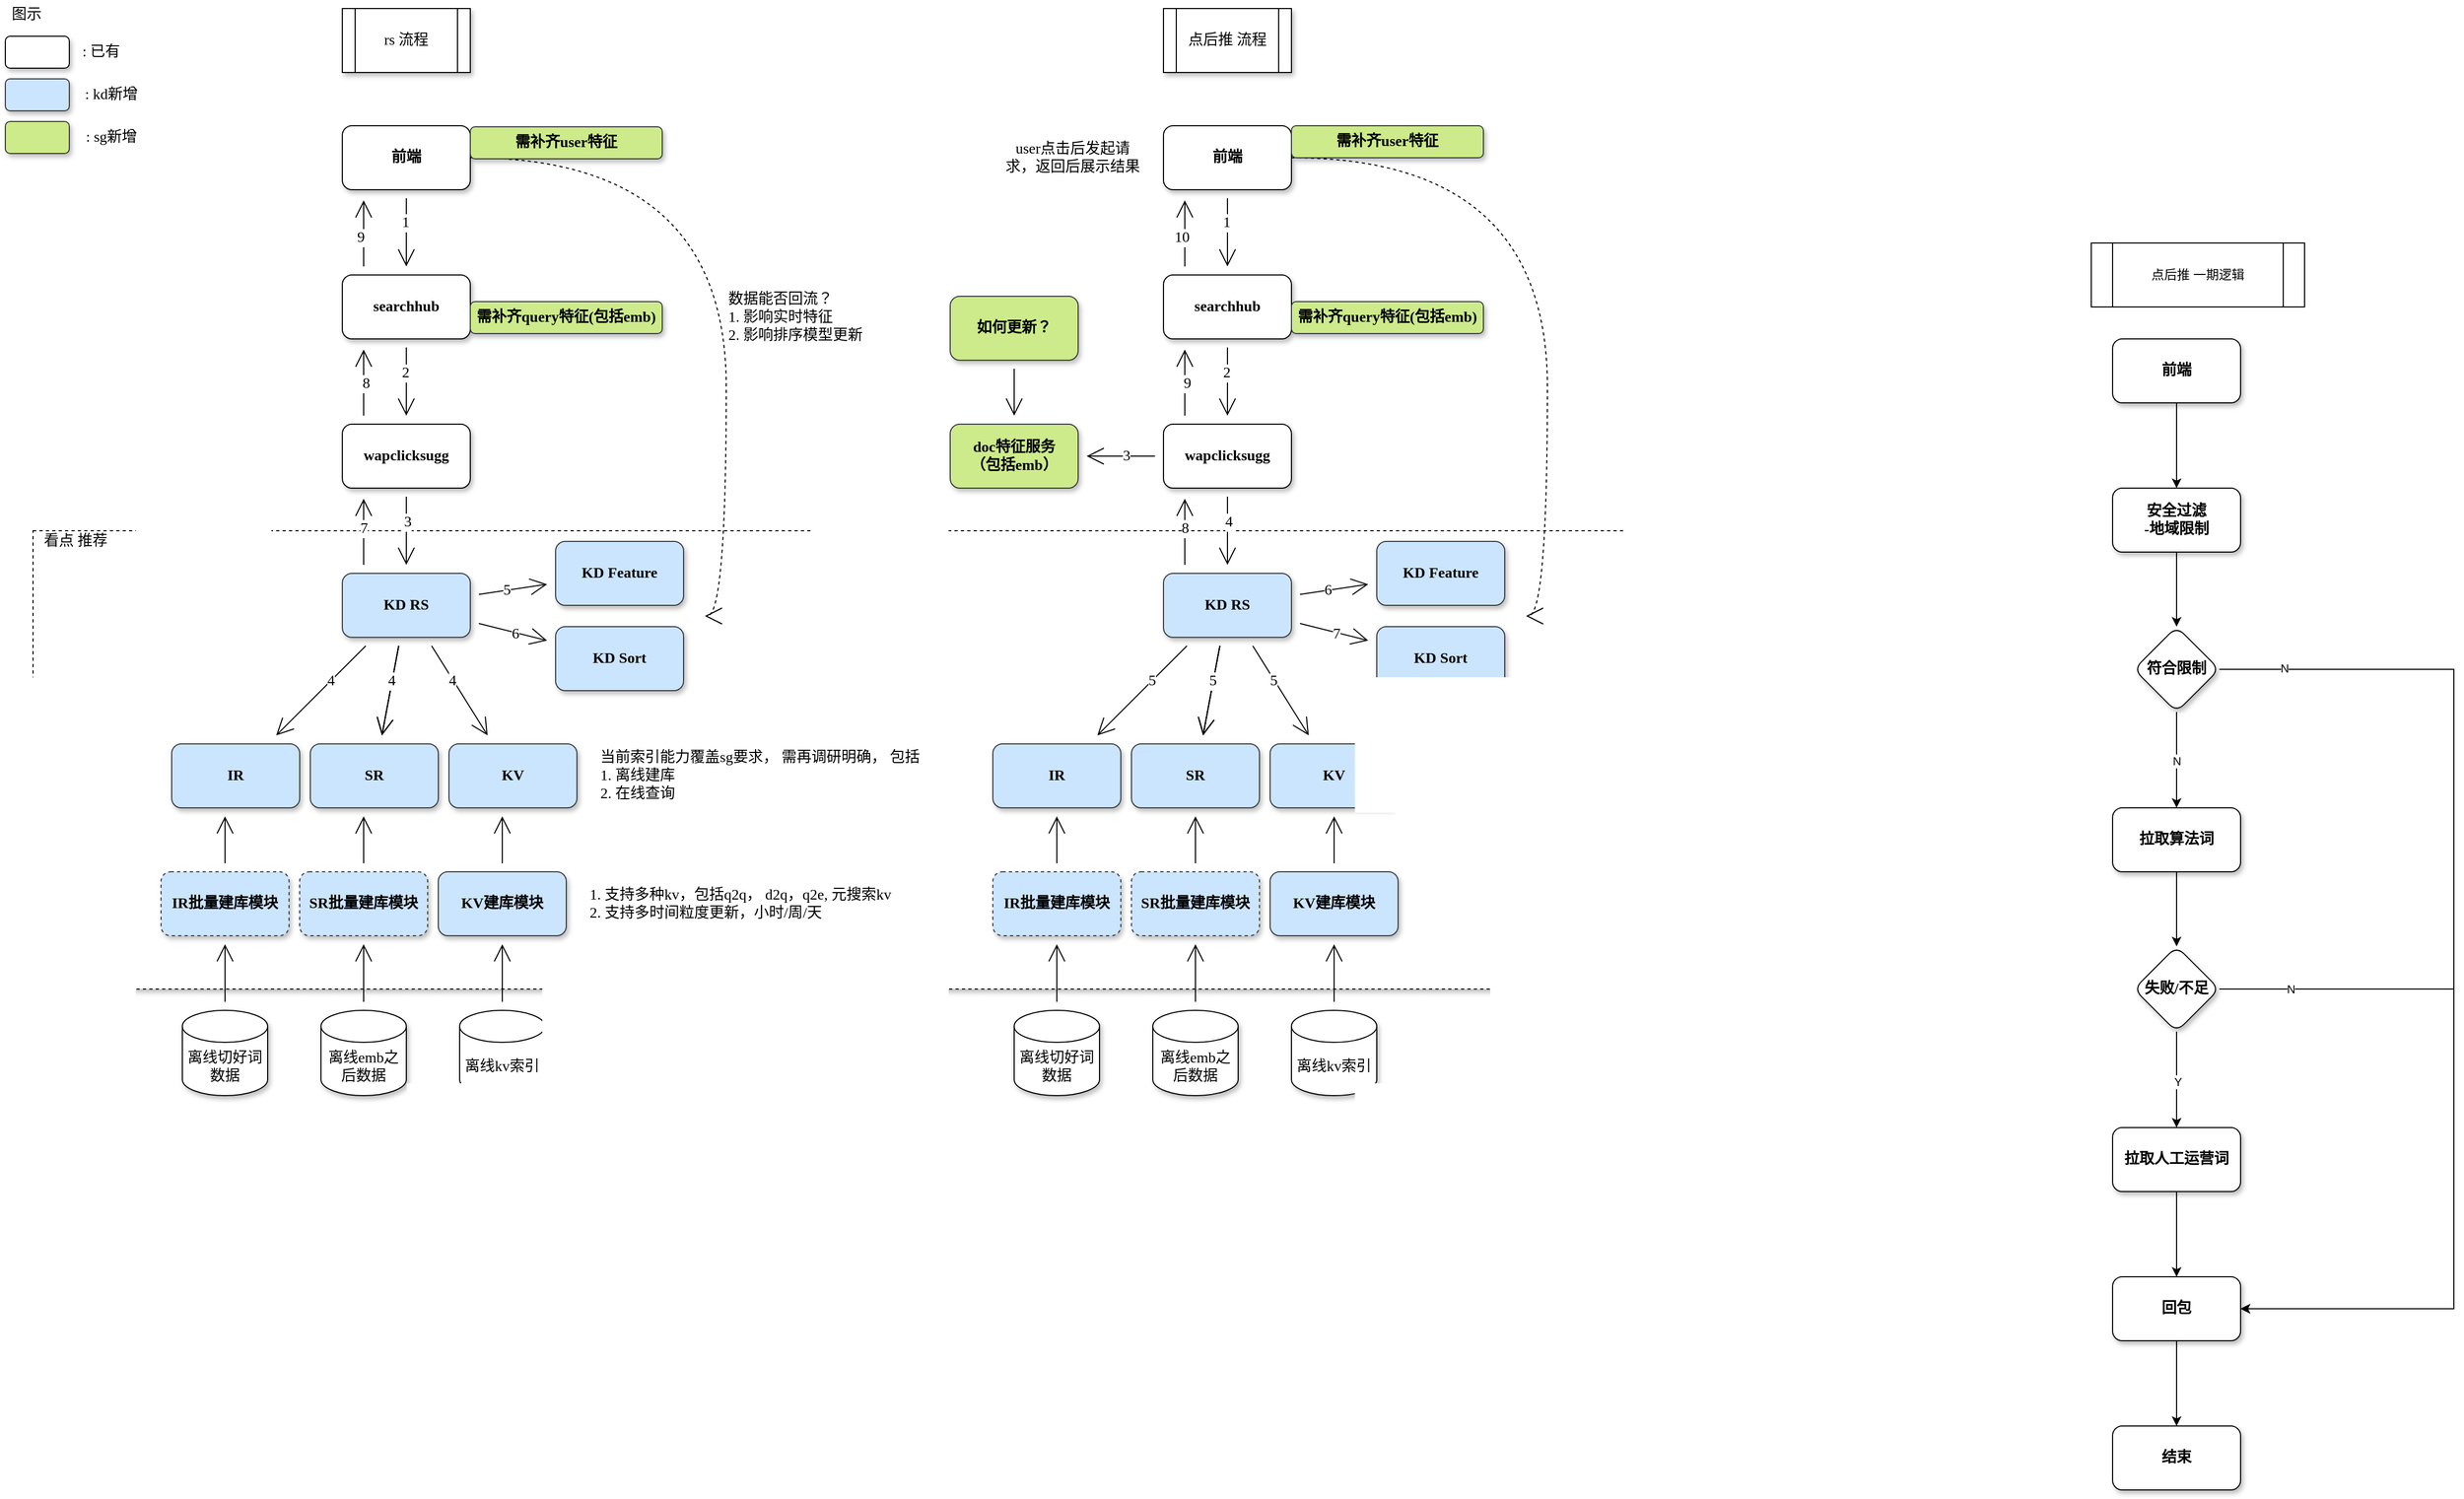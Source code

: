 <mxfile version="14.8.1" type="github">
  <diagram id="nnFaAH7HEng3U08NslFG" name="Page-1">
    <mxGraphModel dx="2590" dy="1207" grid="1" gridSize="10" guides="1" tooltips="1" connect="1" arrows="1" fold="1" page="1" pageScale="1" pageWidth="827" pageHeight="1169" math="0" shadow="0">
      <root>
        <mxCell id="0" />
        <mxCell id="1" parent="0" />
        <mxCell id="K0uJuNvoGsz66MAFgmQ2-1" value="" style="rounded=0;whiteSpace=wrap;html=1;shadow=1;labelBackgroundColor=none;hachureGap=4;pointerEvents=0;fontFamily=Comic Sans MS;fontSize=14;dashed=1;" vertex="1" parent="1">
          <mxGeometry x="170" y="610" width="1650" height="430" as="geometry" />
        </mxCell>
        <mxCell id="K0uJuNvoGsz66MAFgmQ2-2" value="" style="edgeStyle=none;curved=1;rounded=0;orthogonalLoop=1;jettySize=auto;html=1;fontFamily=Comic Sans MS;fontSize=14;endArrow=open;startSize=14;endSize=14;sourcePerimeterSpacing=8;targetPerimeterSpacing=8;" edge="1" parent="1" source="K0uJuNvoGsz66MAFgmQ2-5" target="K0uJuNvoGsz66MAFgmQ2-11">
          <mxGeometry relative="1" as="geometry" />
        </mxCell>
        <mxCell id="K0uJuNvoGsz66MAFgmQ2-3" value="1" style="edgeLabel;html=1;align=center;verticalAlign=middle;resizable=0;points=[];fontSize=14;fontFamily=Comic Sans MS;" vertex="1" connectable="0" parent="K0uJuNvoGsz66MAFgmQ2-2">
          <mxGeometry x="-0.281" y="-1" relative="1" as="geometry">
            <mxPoint as="offset" />
          </mxGeometry>
        </mxCell>
        <mxCell id="K0uJuNvoGsz66MAFgmQ2-4" style="edgeStyle=orthogonalEdgeStyle;curved=1;rounded=0;orthogonalLoop=1;jettySize=auto;html=1;exitX=1;exitY=0.5;exitDx=0;exitDy=0;dashed=1;fontFamily=Comic Sans MS;fontSize=14;endArrow=open;startSize=14;endSize=14;sourcePerimeterSpacing=8;targetPerimeterSpacing=8;" edge="1" parent="1" source="K0uJuNvoGsz66MAFgmQ2-5">
          <mxGeometry relative="1" as="geometry">
            <mxPoint x="800" y="690" as="targetPoint" />
            <Array as="points">
              <mxPoint x="820" y="260" />
              <mxPoint x="820" y="690" />
            </Array>
          </mxGeometry>
        </mxCell>
        <mxCell id="K0uJuNvoGsz66MAFgmQ2-5" value="前端" style="rounded=1;whiteSpace=wrap;html=1;hachureGap=4;pointerEvents=0;shadow=1;fontFamily=Comic Sans MS;labelBackgroundColor=none;fontStyle=1;fontSize=14;" vertex="1" parent="1">
          <mxGeometry x="460" y="230" width="120" height="60" as="geometry" />
        </mxCell>
        <mxCell id="K0uJuNvoGsz66MAFgmQ2-6" value="rs 流程" style="shape=process;whiteSpace=wrap;html=1;backgroundOutline=1;shadow=1;labelBackgroundColor=none;hachureGap=4;pointerEvents=0;fontFamily=Comic Sans MS;fontSize=14;" vertex="1" parent="1">
          <mxGeometry x="460" y="120" width="120" height="60" as="geometry" />
        </mxCell>
        <mxCell id="K0uJuNvoGsz66MAFgmQ2-7" value="" style="edgeStyle=none;curved=1;rounded=0;orthogonalLoop=1;jettySize=auto;html=1;fontFamily=Comic Sans MS;fontSize=14;endArrow=open;startSize=14;endSize=14;sourcePerimeterSpacing=8;targetPerimeterSpacing=8;" edge="1" parent="1" source="K0uJuNvoGsz66MAFgmQ2-11" target="K0uJuNvoGsz66MAFgmQ2-16">
          <mxGeometry relative="1" as="geometry" />
        </mxCell>
        <mxCell id="K0uJuNvoGsz66MAFgmQ2-8" value="2" style="edgeLabel;html=1;align=center;verticalAlign=middle;resizable=0;points=[];fontSize=14;fontFamily=Comic Sans MS;" vertex="1" connectable="0" parent="K0uJuNvoGsz66MAFgmQ2-7">
          <mxGeometry x="-0.25" y="-1" relative="1" as="geometry">
            <mxPoint as="offset" />
          </mxGeometry>
        </mxCell>
        <mxCell id="K0uJuNvoGsz66MAFgmQ2-9" style="edgeStyle=none;curved=1;rounded=0;orthogonalLoop=1;jettySize=auto;html=1;fontFamily=Comic Sans MS;fontSize=14;endArrow=open;startSize=14;endSize=14;sourcePerimeterSpacing=8;targetPerimeterSpacing=8;" edge="1" parent="1">
          <mxGeometry relative="1" as="geometry">
            <mxPoint x="480" y="300" as="targetPoint" />
            <mxPoint x="480" y="362" as="sourcePoint" />
          </mxGeometry>
        </mxCell>
        <mxCell id="K0uJuNvoGsz66MAFgmQ2-10" value="9" style="edgeLabel;html=1;align=center;verticalAlign=middle;resizable=0;points=[];fontSize=14;fontFamily=Comic Sans MS;" vertex="1" connectable="0" parent="K0uJuNvoGsz66MAFgmQ2-9">
          <mxGeometry x="-0.129" y="3" relative="1" as="geometry">
            <mxPoint as="offset" />
          </mxGeometry>
        </mxCell>
        <mxCell id="K0uJuNvoGsz66MAFgmQ2-11" value="searchhub" style="rounded=1;whiteSpace=wrap;html=1;hachureGap=4;pointerEvents=0;shadow=1;fontFamily=Comic Sans MS;labelBackgroundColor=none;fontStyle=1;fontSize=14;" vertex="1" parent="1">
          <mxGeometry x="460" y="370" width="120" height="60" as="geometry" />
        </mxCell>
        <mxCell id="K0uJuNvoGsz66MAFgmQ2-12" value="" style="edgeStyle=none;curved=1;rounded=0;orthogonalLoop=1;jettySize=auto;html=1;fontFamily=Comic Sans MS;fontSize=14;endArrow=open;startSize=14;endSize=14;sourcePerimeterSpacing=8;targetPerimeterSpacing=8;" edge="1" parent="1" source="K0uJuNvoGsz66MAFgmQ2-16" target="K0uJuNvoGsz66MAFgmQ2-38">
          <mxGeometry relative="1" as="geometry" />
        </mxCell>
        <mxCell id="K0uJuNvoGsz66MAFgmQ2-13" value="3" style="edgeLabel;html=1;align=center;verticalAlign=middle;resizable=0;points=[];fontSize=14;fontFamily=Comic Sans MS;" vertex="1" connectable="0" parent="K0uJuNvoGsz66MAFgmQ2-12">
          <mxGeometry x="-0.25" y="1" relative="1" as="geometry">
            <mxPoint as="offset" />
          </mxGeometry>
        </mxCell>
        <mxCell id="K0uJuNvoGsz66MAFgmQ2-14" style="edgeStyle=none;curved=1;rounded=0;orthogonalLoop=1;jettySize=auto;html=1;fontFamily=Comic Sans MS;fontSize=14;endArrow=open;startSize=14;endSize=14;sourcePerimeterSpacing=8;targetPerimeterSpacing=8;" edge="1" parent="1">
          <mxGeometry relative="1" as="geometry">
            <mxPoint x="480" y="440" as="targetPoint" />
            <mxPoint x="480" y="502" as="sourcePoint" />
          </mxGeometry>
        </mxCell>
        <mxCell id="K0uJuNvoGsz66MAFgmQ2-15" value="8" style="edgeLabel;html=1;align=center;verticalAlign=middle;resizable=0;points=[];fontSize=14;fontFamily=Comic Sans MS;" vertex="1" connectable="0" parent="K0uJuNvoGsz66MAFgmQ2-14">
          <mxGeometry x="-0.018" y="-1" relative="1" as="geometry">
            <mxPoint x="1" as="offset" />
          </mxGeometry>
        </mxCell>
        <mxCell id="K0uJuNvoGsz66MAFgmQ2-16" value="wapclicksugg" style="rounded=1;whiteSpace=wrap;html=1;hachureGap=4;pointerEvents=0;shadow=1;fontFamily=Comic Sans MS;labelBackgroundColor=none;fontStyle=1;fontSize=14;" vertex="1" parent="1">
          <mxGeometry x="460" y="510" width="120" height="60" as="geometry" />
        </mxCell>
        <mxCell id="K0uJuNvoGsz66MAFgmQ2-17" value="" style="rounded=1;whiteSpace=wrap;html=1;shadow=1;labelBackgroundColor=none;hachureGap=4;pointerEvents=0;fontFamily=Comic Sans MS;fontSize=14;" vertex="1" parent="1">
          <mxGeometry x="144" y="146" width="60" height="30" as="geometry" />
        </mxCell>
        <mxCell id="K0uJuNvoGsz66MAFgmQ2-18" value="图示" style="text;html=1;strokeColor=none;fillColor=none;align=center;verticalAlign=middle;whiteSpace=wrap;rounded=0;shadow=1;labelBackgroundColor=none;hachureGap=4;pointerEvents=0;fontFamily=Comic Sans MS;fontSize=14;" vertex="1" parent="1">
          <mxGeometry x="144" y="116" width="40" height="20" as="geometry" />
        </mxCell>
        <mxCell id="K0uJuNvoGsz66MAFgmQ2-19" value="" style="rounded=1;whiteSpace=wrap;html=1;shadow=1;labelBackgroundColor=none;hachureGap=4;pointerEvents=0;fontFamily=Comic Sans MS;fontSize=14;fillColor=#cce5ff;strokeColor=#36393d;" vertex="1" parent="1">
          <mxGeometry x="144" y="186" width="60" height="30" as="geometry" />
        </mxCell>
        <mxCell id="K0uJuNvoGsz66MAFgmQ2-20" value=": 已有" style="text;html=1;strokeColor=none;fillColor=none;align=center;verticalAlign=middle;whiteSpace=wrap;rounded=0;shadow=1;labelBackgroundColor=none;hachureGap=4;pointerEvents=0;fontFamily=Comic Sans MS;fontSize=14;" vertex="1" parent="1">
          <mxGeometry x="214" y="151" width="40" height="20" as="geometry" />
        </mxCell>
        <mxCell id="K0uJuNvoGsz66MAFgmQ2-21" value=": kd新增" style="text;html=1;strokeColor=none;fillColor=none;align=center;verticalAlign=middle;whiteSpace=wrap;rounded=0;shadow=1;labelBackgroundColor=none;hachureGap=4;pointerEvents=0;fontFamily=Comic Sans MS;fontSize=14;" vertex="1" parent="1">
          <mxGeometry x="214" y="191" width="59" height="20" as="geometry" />
        </mxCell>
        <mxCell id="K0uJuNvoGsz66MAFgmQ2-22" value="需补齐query特征(包括emb)" style="rounded=1;whiteSpace=wrap;html=1;hachureGap=4;pointerEvents=0;shadow=1;fontFamily=Comic Sans MS;labelBackgroundColor=none;fontStyle=1;fontSize=14;fillColor=#cdeb8b;strokeColor=#36393d;" vertex="1" parent="1">
          <mxGeometry x="580" y="395" width="180" height="30" as="geometry" />
        </mxCell>
        <mxCell id="K0uJuNvoGsz66MAFgmQ2-23" value="" style="edgeStyle=none;curved=1;rounded=0;orthogonalLoop=1;jettySize=auto;html=1;fontFamily=Comic Sans MS;fontSize=14;endArrow=open;startSize=14;endSize=14;sourcePerimeterSpacing=8;targetPerimeterSpacing=8;" edge="1" parent="1" source="K0uJuNvoGsz66MAFgmQ2-38" target="K0uJuNvoGsz66MAFgmQ2-39">
          <mxGeometry relative="1" as="geometry" />
        </mxCell>
        <mxCell id="K0uJuNvoGsz66MAFgmQ2-24" value="6" style="edgeLabel;html=1;align=center;verticalAlign=middle;resizable=0;points=[];fontSize=14;fontFamily=Comic Sans MS;" vertex="1" connectable="0" parent="K0uJuNvoGsz66MAFgmQ2-23">
          <mxGeometry x="0.066" relative="1" as="geometry">
            <mxPoint y="1" as="offset" />
          </mxGeometry>
        </mxCell>
        <mxCell id="K0uJuNvoGsz66MAFgmQ2-25" value="" style="edgeStyle=none;curved=1;rounded=0;orthogonalLoop=1;jettySize=auto;html=1;fontFamily=Comic Sans MS;fontSize=14;endArrow=open;startSize=14;endSize=14;sourcePerimeterSpacing=8;targetPerimeterSpacing=8;" edge="1" parent="1" source="K0uJuNvoGsz66MAFgmQ2-38" target="K0uJuNvoGsz66MAFgmQ2-40">
          <mxGeometry relative="1" as="geometry" />
        </mxCell>
        <mxCell id="K0uJuNvoGsz66MAFgmQ2-26" value="5" style="edgeLabel;html=1;align=center;verticalAlign=middle;resizable=0;points=[];fontSize=14;fontFamily=Comic Sans MS;" vertex="1" connectable="0" parent="K0uJuNvoGsz66MAFgmQ2-25">
          <mxGeometry x="-0.188" relative="1" as="geometry">
            <mxPoint as="offset" />
          </mxGeometry>
        </mxCell>
        <mxCell id="K0uJuNvoGsz66MAFgmQ2-27" value="" style="edgeStyle=none;curved=1;rounded=0;orthogonalLoop=1;jettySize=auto;html=1;fontFamily=Comic Sans MS;fontSize=14;endArrow=open;startSize=14;endSize=14;sourcePerimeterSpacing=8;targetPerimeterSpacing=8;" edge="1" parent="1" source="K0uJuNvoGsz66MAFgmQ2-38" target="K0uJuNvoGsz66MAFgmQ2-41">
          <mxGeometry relative="1" as="geometry" />
        </mxCell>
        <mxCell id="K0uJuNvoGsz66MAFgmQ2-28" value="4" style="edgeLabel;html=1;align=center;verticalAlign=middle;resizable=0;points=[];fontSize=14;fontFamily=Comic Sans MS;" vertex="1" connectable="0" parent="K0uJuNvoGsz66MAFgmQ2-27">
          <mxGeometry x="-0.214" relative="1" as="geometry">
            <mxPoint as="offset" />
          </mxGeometry>
        </mxCell>
        <mxCell id="K0uJuNvoGsz66MAFgmQ2-29" value="" style="edgeStyle=none;curved=1;rounded=0;orthogonalLoop=1;jettySize=auto;html=1;fontFamily=Comic Sans MS;fontSize=14;endArrow=open;startSize=14;endSize=14;sourcePerimeterSpacing=8;targetPerimeterSpacing=8;" edge="1" parent="1" source="K0uJuNvoGsz66MAFgmQ2-38" target="K0uJuNvoGsz66MAFgmQ2-42">
          <mxGeometry relative="1" as="geometry" />
        </mxCell>
        <mxCell id="K0uJuNvoGsz66MAFgmQ2-30" value="" style="edgeStyle=none;curved=1;rounded=0;orthogonalLoop=1;jettySize=auto;html=1;fontFamily=Comic Sans MS;fontSize=14;endArrow=open;startSize=14;endSize=14;sourcePerimeterSpacing=8;targetPerimeterSpacing=8;" edge="1" parent="1" source="K0uJuNvoGsz66MAFgmQ2-38" target="K0uJuNvoGsz66MAFgmQ2-42">
          <mxGeometry relative="1" as="geometry" />
        </mxCell>
        <mxCell id="K0uJuNvoGsz66MAFgmQ2-31" value="" style="edgeStyle=none;curved=1;rounded=0;orthogonalLoop=1;jettySize=auto;html=1;fontFamily=Comic Sans MS;fontSize=14;endArrow=open;startSize=14;endSize=14;sourcePerimeterSpacing=8;targetPerimeterSpacing=8;" edge="1" parent="1" source="K0uJuNvoGsz66MAFgmQ2-38" target="K0uJuNvoGsz66MAFgmQ2-42">
          <mxGeometry relative="1" as="geometry" />
        </mxCell>
        <mxCell id="K0uJuNvoGsz66MAFgmQ2-32" value="" style="edgeStyle=none;curved=1;rounded=0;orthogonalLoop=1;jettySize=auto;html=1;fontFamily=Comic Sans MS;fontSize=14;endArrow=open;startSize=14;endSize=14;sourcePerimeterSpacing=8;targetPerimeterSpacing=8;" edge="1" parent="1" source="K0uJuNvoGsz66MAFgmQ2-38" target="K0uJuNvoGsz66MAFgmQ2-42">
          <mxGeometry relative="1" as="geometry" />
        </mxCell>
        <mxCell id="K0uJuNvoGsz66MAFgmQ2-33" value="4" style="edgeLabel;html=1;align=center;verticalAlign=middle;resizable=0;points=[];fontSize=14;fontFamily=Comic Sans MS;" vertex="1" connectable="0" parent="K0uJuNvoGsz66MAFgmQ2-32">
          <mxGeometry x="-0.211" y="-1" relative="1" as="geometry">
            <mxPoint as="offset" />
          </mxGeometry>
        </mxCell>
        <mxCell id="K0uJuNvoGsz66MAFgmQ2-34" value="" style="edgeStyle=none;curved=1;rounded=0;orthogonalLoop=1;jettySize=auto;html=1;fontFamily=Comic Sans MS;fontSize=14;endArrow=open;startSize=14;endSize=14;sourcePerimeterSpacing=8;targetPerimeterSpacing=8;" edge="1" parent="1" source="K0uJuNvoGsz66MAFgmQ2-38" target="K0uJuNvoGsz66MAFgmQ2-43">
          <mxGeometry relative="1" as="geometry" />
        </mxCell>
        <mxCell id="K0uJuNvoGsz66MAFgmQ2-35" value="4" style="edgeLabel;html=1;align=center;verticalAlign=middle;resizable=0;points=[];fontSize=14;fontFamily=Comic Sans MS;" vertex="1" connectable="0" parent="K0uJuNvoGsz66MAFgmQ2-34">
          <mxGeometry x="-0.246" y="-1" relative="1" as="geometry">
            <mxPoint as="offset" />
          </mxGeometry>
        </mxCell>
        <mxCell id="K0uJuNvoGsz66MAFgmQ2-36" style="edgeStyle=none;curved=1;rounded=0;orthogonalLoop=1;jettySize=auto;html=1;fontFamily=Comic Sans MS;fontSize=14;endArrow=open;startSize=14;endSize=14;sourcePerimeterSpacing=8;targetPerimeterSpacing=8;" edge="1" parent="1">
          <mxGeometry relative="1" as="geometry">
            <mxPoint x="480" y="580" as="targetPoint" />
            <mxPoint x="480" y="642" as="sourcePoint" />
          </mxGeometry>
        </mxCell>
        <mxCell id="K0uJuNvoGsz66MAFgmQ2-37" value="7" style="edgeLabel;html=1;align=center;verticalAlign=middle;resizable=0;points=[];fontSize=14;fontFamily=Comic Sans MS;" vertex="1" connectable="0" parent="K0uJuNvoGsz66MAFgmQ2-36">
          <mxGeometry x="0.099" relative="1" as="geometry">
            <mxPoint as="offset" />
          </mxGeometry>
        </mxCell>
        <mxCell id="K0uJuNvoGsz66MAFgmQ2-38" value="KD RS" style="rounded=1;whiteSpace=wrap;html=1;hachureGap=4;pointerEvents=0;shadow=1;fontFamily=Comic Sans MS;labelBackgroundColor=none;fontStyle=1;fontSize=14;fillColor=#cce5ff;strokeColor=#36393d;" vertex="1" parent="1">
          <mxGeometry x="460" y="650" width="120" height="60" as="geometry" />
        </mxCell>
        <mxCell id="K0uJuNvoGsz66MAFgmQ2-39" value="KD Sort" style="rounded=1;whiteSpace=wrap;html=1;hachureGap=4;pointerEvents=0;shadow=1;fontFamily=Comic Sans MS;labelBackgroundColor=none;fontStyle=1;fontSize=14;fillColor=#cce5ff;strokeColor=#36393d;" vertex="1" parent="1">
          <mxGeometry x="660" y="700" width="120" height="60" as="geometry" />
        </mxCell>
        <mxCell id="K0uJuNvoGsz66MAFgmQ2-40" value="KD Feature" style="rounded=1;whiteSpace=wrap;html=1;hachureGap=4;pointerEvents=0;shadow=1;fontFamily=Comic Sans MS;labelBackgroundColor=none;fontStyle=1;fontSize=14;fillColor=#cce5ff;strokeColor=#36393d;" vertex="1" parent="1">
          <mxGeometry x="660" y="620" width="120" height="60" as="geometry" />
        </mxCell>
        <mxCell id="K0uJuNvoGsz66MAFgmQ2-41" value="IR" style="rounded=1;whiteSpace=wrap;html=1;hachureGap=4;pointerEvents=0;shadow=1;fontFamily=Comic Sans MS;labelBackgroundColor=none;fontStyle=1;fontSize=14;fillColor=#cce5ff;strokeColor=#36393d;" vertex="1" parent="1">
          <mxGeometry x="300" y="810" width="120" height="60" as="geometry" />
        </mxCell>
        <mxCell id="K0uJuNvoGsz66MAFgmQ2-42" value="SR" style="rounded=1;whiteSpace=wrap;html=1;hachureGap=4;pointerEvents=0;shadow=1;fontFamily=Comic Sans MS;labelBackgroundColor=none;fontStyle=1;fontSize=14;fillColor=#cce5ff;strokeColor=#36393d;" vertex="1" parent="1">
          <mxGeometry x="430" y="810" width="120" height="60" as="geometry" />
        </mxCell>
        <mxCell id="K0uJuNvoGsz66MAFgmQ2-43" value="KV" style="rounded=1;whiteSpace=wrap;html=1;hachureGap=4;pointerEvents=0;shadow=1;fontFamily=Comic Sans MS;labelBackgroundColor=none;fontStyle=1;fontSize=14;fillColor=#cce5ff;strokeColor=#36393d;" vertex="1" parent="1">
          <mxGeometry x="560" y="810" width="120" height="60" as="geometry" />
        </mxCell>
        <mxCell id="K0uJuNvoGsz66MAFgmQ2-44" value="数据能否回流？&lt;br&gt;1. 影响实时特征&lt;br&gt;2. 影响排序模型更新" style="text;html=1;strokeColor=none;fillColor=none;align=left;verticalAlign=middle;whiteSpace=wrap;rounded=0;shadow=1;labelBackgroundColor=none;hachureGap=4;pointerEvents=0;fontFamily=Comic Sans MS;fontSize=14;" vertex="1" parent="1">
          <mxGeometry x="820" y="400" width="140" height="20" as="geometry" />
        </mxCell>
        <mxCell id="K0uJuNvoGsz66MAFgmQ2-45" value="" style="rounded=1;whiteSpace=wrap;html=1;shadow=1;labelBackgroundColor=none;hachureGap=4;pointerEvents=0;fontFamily=Comic Sans MS;fontSize=14;fillColor=#cdeb8b;strokeColor=#36393d;" vertex="1" parent="1">
          <mxGeometry x="144" y="226" width="60" height="30" as="geometry" />
        </mxCell>
        <mxCell id="K0uJuNvoGsz66MAFgmQ2-46" value=": sg新增" style="text;html=1;strokeColor=none;fillColor=none;align=center;verticalAlign=middle;whiteSpace=wrap;rounded=0;shadow=1;labelBackgroundColor=none;hachureGap=4;pointerEvents=0;fontFamily=Comic Sans MS;fontSize=14;" vertex="1" parent="1">
          <mxGeometry x="214" y="231" width="59" height="20" as="geometry" />
        </mxCell>
        <mxCell id="K0uJuNvoGsz66MAFgmQ2-47" value="" style="edgeStyle=none;curved=1;rounded=0;orthogonalLoop=1;jettySize=auto;html=1;fontFamily=Comic Sans MS;fontSize=14;endArrow=open;startSize=14;endSize=14;sourcePerimeterSpacing=8;targetPerimeterSpacing=8;" edge="1" parent="1" source="K0uJuNvoGsz66MAFgmQ2-50" target="K0uJuNvoGsz66MAFgmQ2-56">
          <mxGeometry relative="1" as="geometry" />
        </mxCell>
        <mxCell id="K0uJuNvoGsz66MAFgmQ2-48" value="1" style="edgeLabel;html=1;align=center;verticalAlign=middle;resizable=0;points=[];fontSize=14;fontFamily=Comic Sans MS;" vertex="1" connectable="0" parent="K0uJuNvoGsz66MAFgmQ2-47">
          <mxGeometry x="-0.281" y="-1" relative="1" as="geometry">
            <mxPoint as="offset" />
          </mxGeometry>
        </mxCell>
        <mxCell id="K0uJuNvoGsz66MAFgmQ2-49" style="edgeStyle=orthogonalEdgeStyle;curved=1;rounded=0;orthogonalLoop=1;jettySize=auto;html=1;exitX=1;exitY=0.5;exitDx=0;exitDy=0;dashed=1;fontFamily=Comic Sans MS;fontSize=14;endArrow=open;startSize=14;endSize=14;sourcePerimeterSpacing=8;targetPerimeterSpacing=8;" edge="1" parent="1" source="K0uJuNvoGsz66MAFgmQ2-50">
          <mxGeometry relative="1" as="geometry">
            <mxPoint x="1570" y="690" as="targetPoint" />
            <Array as="points">
              <mxPoint x="1590" y="260" />
              <mxPoint x="1590" y="690" />
            </Array>
          </mxGeometry>
        </mxCell>
        <mxCell id="K0uJuNvoGsz66MAFgmQ2-50" value="前端" style="rounded=1;whiteSpace=wrap;html=1;hachureGap=4;pointerEvents=0;shadow=1;fontFamily=Comic Sans MS;labelBackgroundColor=none;fontStyle=1;fontSize=14;" vertex="1" parent="1">
          <mxGeometry x="1230" y="230" width="120" height="60" as="geometry" />
        </mxCell>
        <mxCell id="K0uJuNvoGsz66MAFgmQ2-51" value="点后推 流程" style="shape=process;whiteSpace=wrap;html=1;backgroundOutline=1;shadow=1;labelBackgroundColor=none;hachureGap=4;pointerEvents=0;fontFamily=Comic Sans MS;fontSize=14;" vertex="1" parent="1">
          <mxGeometry x="1230" y="120" width="120" height="60" as="geometry" />
        </mxCell>
        <mxCell id="K0uJuNvoGsz66MAFgmQ2-52" value="" style="edgeStyle=none;curved=1;rounded=0;orthogonalLoop=1;jettySize=auto;html=1;fontFamily=Comic Sans MS;fontSize=14;endArrow=open;startSize=14;endSize=14;sourcePerimeterSpacing=8;targetPerimeterSpacing=8;" edge="1" parent="1" source="K0uJuNvoGsz66MAFgmQ2-56" target="K0uJuNvoGsz66MAFgmQ2-63">
          <mxGeometry relative="1" as="geometry" />
        </mxCell>
        <mxCell id="K0uJuNvoGsz66MAFgmQ2-53" value="2" style="edgeLabel;html=1;align=center;verticalAlign=middle;resizable=0;points=[];fontSize=14;fontFamily=Comic Sans MS;" vertex="1" connectable="0" parent="K0uJuNvoGsz66MAFgmQ2-52">
          <mxGeometry x="-0.25" y="-1" relative="1" as="geometry">
            <mxPoint as="offset" />
          </mxGeometry>
        </mxCell>
        <mxCell id="K0uJuNvoGsz66MAFgmQ2-54" style="edgeStyle=none;curved=1;rounded=0;orthogonalLoop=1;jettySize=auto;html=1;fontFamily=Comic Sans MS;fontSize=14;endArrow=open;startSize=14;endSize=14;sourcePerimeterSpacing=8;targetPerimeterSpacing=8;" edge="1" parent="1">
          <mxGeometry relative="1" as="geometry">
            <mxPoint x="1250" y="300" as="targetPoint" />
            <mxPoint x="1250" y="362" as="sourcePoint" />
          </mxGeometry>
        </mxCell>
        <mxCell id="K0uJuNvoGsz66MAFgmQ2-55" value="10" style="edgeLabel;html=1;align=center;verticalAlign=middle;resizable=0;points=[];fontSize=14;fontFamily=Comic Sans MS;" vertex="1" connectable="0" parent="K0uJuNvoGsz66MAFgmQ2-54">
          <mxGeometry x="-0.129" y="3" relative="1" as="geometry">
            <mxPoint as="offset" />
          </mxGeometry>
        </mxCell>
        <mxCell id="K0uJuNvoGsz66MAFgmQ2-56" value="searchhub" style="rounded=1;whiteSpace=wrap;html=1;hachureGap=4;pointerEvents=0;shadow=1;fontFamily=Comic Sans MS;labelBackgroundColor=none;fontStyle=1;fontSize=14;" vertex="1" parent="1">
          <mxGeometry x="1230" y="370" width="120" height="60" as="geometry" />
        </mxCell>
        <mxCell id="K0uJuNvoGsz66MAFgmQ2-57" value="" style="edgeStyle=none;curved=1;rounded=0;orthogonalLoop=1;jettySize=auto;html=1;fontFamily=Comic Sans MS;fontSize=14;endArrow=open;startSize=14;endSize=14;sourcePerimeterSpacing=8;targetPerimeterSpacing=8;" edge="1" parent="1" source="K0uJuNvoGsz66MAFgmQ2-63" target="K0uJuNvoGsz66MAFgmQ2-80">
          <mxGeometry relative="1" as="geometry" />
        </mxCell>
        <mxCell id="K0uJuNvoGsz66MAFgmQ2-58" value="4" style="edgeLabel;html=1;align=center;verticalAlign=middle;resizable=0;points=[];fontSize=14;fontFamily=Comic Sans MS;" vertex="1" connectable="0" parent="K0uJuNvoGsz66MAFgmQ2-57">
          <mxGeometry x="-0.25" y="1" relative="1" as="geometry">
            <mxPoint as="offset" />
          </mxGeometry>
        </mxCell>
        <mxCell id="K0uJuNvoGsz66MAFgmQ2-59" style="edgeStyle=none;curved=1;rounded=0;orthogonalLoop=1;jettySize=auto;html=1;fontFamily=Comic Sans MS;fontSize=14;endArrow=open;startSize=14;endSize=14;sourcePerimeterSpacing=8;targetPerimeterSpacing=8;" edge="1" parent="1">
          <mxGeometry relative="1" as="geometry">
            <mxPoint x="1250" y="440" as="targetPoint" />
            <mxPoint x="1250" y="502" as="sourcePoint" />
          </mxGeometry>
        </mxCell>
        <mxCell id="K0uJuNvoGsz66MAFgmQ2-60" value="9" style="edgeLabel;html=1;align=center;verticalAlign=middle;resizable=0;points=[];fontSize=14;fontFamily=Comic Sans MS;" vertex="1" connectable="0" parent="K0uJuNvoGsz66MAFgmQ2-59">
          <mxGeometry x="-0.018" y="-1" relative="1" as="geometry">
            <mxPoint x="1" as="offset" />
          </mxGeometry>
        </mxCell>
        <mxCell id="K0uJuNvoGsz66MAFgmQ2-61" value="" style="edgeStyle=orthogonalEdgeStyle;curved=1;rounded=0;orthogonalLoop=1;jettySize=auto;html=1;fontFamily=Comic Sans MS;fontSize=14;endArrow=open;startSize=14;endSize=14;sourcePerimeterSpacing=8;targetPerimeterSpacing=8;" edge="1" parent="1" source="K0uJuNvoGsz66MAFgmQ2-63" target="K0uJuNvoGsz66MAFgmQ2-87">
          <mxGeometry relative="1" as="geometry" />
        </mxCell>
        <mxCell id="K0uJuNvoGsz66MAFgmQ2-62" value="3" style="edgeLabel;html=1;align=center;verticalAlign=middle;resizable=0;points=[];fontSize=14;fontFamily=Comic Sans MS;" vertex="1" connectable="0" parent="K0uJuNvoGsz66MAFgmQ2-61">
          <mxGeometry x="-0.156" relative="1" as="geometry">
            <mxPoint as="offset" />
          </mxGeometry>
        </mxCell>
        <mxCell id="K0uJuNvoGsz66MAFgmQ2-63" value="wapclicksugg" style="rounded=1;whiteSpace=wrap;html=1;hachureGap=4;pointerEvents=0;shadow=1;fontFamily=Comic Sans MS;labelBackgroundColor=none;fontStyle=1;fontSize=14;" vertex="1" parent="1">
          <mxGeometry x="1230" y="510" width="120" height="60" as="geometry" />
        </mxCell>
        <mxCell id="K0uJuNvoGsz66MAFgmQ2-64" value="需补齐query特征(包括emb)" style="rounded=1;whiteSpace=wrap;html=1;hachureGap=4;pointerEvents=0;shadow=1;fontFamily=Comic Sans MS;labelBackgroundColor=none;fontStyle=1;fontSize=14;fillColor=#cdeb8b;strokeColor=#36393d;" vertex="1" parent="1">
          <mxGeometry x="1350" y="395" width="180" height="30" as="geometry" />
        </mxCell>
        <mxCell id="K0uJuNvoGsz66MAFgmQ2-65" value="" style="edgeStyle=none;curved=1;rounded=0;orthogonalLoop=1;jettySize=auto;html=1;fontFamily=Comic Sans MS;fontSize=14;endArrow=open;startSize=14;endSize=14;sourcePerimeterSpacing=8;targetPerimeterSpacing=8;" edge="1" parent="1" source="K0uJuNvoGsz66MAFgmQ2-80" target="K0uJuNvoGsz66MAFgmQ2-81">
          <mxGeometry relative="1" as="geometry" />
        </mxCell>
        <mxCell id="K0uJuNvoGsz66MAFgmQ2-66" value="7" style="edgeLabel;html=1;align=center;verticalAlign=middle;resizable=0;points=[];fontSize=14;fontFamily=Comic Sans MS;" vertex="1" connectable="0" parent="K0uJuNvoGsz66MAFgmQ2-65">
          <mxGeometry x="0.066" relative="1" as="geometry">
            <mxPoint y="1" as="offset" />
          </mxGeometry>
        </mxCell>
        <mxCell id="K0uJuNvoGsz66MAFgmQ2-67" value="" style="edgeStyle=none;curved=1;rounded=0;orthogonalLoop=1;jettySize=auto;html=1;fontFamily=Comic Sans MS;fontSize=14;endArrow=open;startSize=14;endSize=14;sourcePerimeterSpacing=8;targetPerimeterSpacing=8;" edge="1" parent="1" source="K0uJuNvoGsz66MAFgmQ2-80" target="K0uJuNvoGsz66MAFgmQ2-82">
          <mxGeometry relative="1" as="geometry" />
        </mxCell>
        <mxCell id="K0uJuNvoGsz66MAFgmQ2-68" value="6" style="edgeLabel;html=1;align=center;verticalAlign=middle;resizable=0;points=[];fontSize=14;fontFamily=Comic Sans MS;" vertex="1" connectable="0" parent="K0uJuNvoGsz66MAFgmQ2-67">
          <mxGeometry x="-0.188" relative="1" as="geometry">
            <mxPoint as="offset" />
          </mxGeometry>
        </mxCell>
        <mxCell id="K0uJuNvoGsz66MAFgmQ2-69" value="" style="edgeStyle=none;curved=1;rounded=0;orthogonalLoop=1;jettySize=auto;html=1;fontFamily=Comic Sans MS;fontSize=14;endArrow=open;startSize=14;endSize=14;sourcePerimeterSpacing=8;targetPerimeterSpacing=8;" edge="1" parent="1" source="K0uJuNvoGsz66MAFgmQ2-80" target="K0uJuNvoGsz66MAFgmQ2-83">
          <mxGeometry relative="1" as="geometry" />
        </mxCell>
        <mxCell id="K0uJuNvoGsz66MAFgmQ2-70" value="5" style="edgeLabel;html=1;align=center;verticalAlign=middle;resizable=0;points=[];fontSize=14;fontFamily=Comic Sans MS;" vertex="1" connectable="0" parent="K0uJuNvoGsz66MAFgmQ2-69">
          <mxGeometry x="-0.214" relative="1" as="geometry">
            <mxPoint as="offset" />
          </mxGeometry>
        </mxCell>
        <mxCell id="K0uJuNvoGsz66MAFgmQ2-71" value="" style="edgeStyle=none;curved=1;rounded=0;orthogonalLoop=1;jettySize=auto;html=1;fontFamily=Comic Sans MS;fontSize=14;endArrow=open;startSize=14;endSize=14;sourcePerimeterSpacing=8;targetPerimeterSpacing=8;" edge="1" parent="1" source="K0uJuNvoGsz66MAFgmQ2-80" target="K0uJuNvoGsz66MAFgmQ2-84">
          <mxGeometry relative="1" as="geometry" />
        </mxCell>
        <mxCell id="K0uJuNvoGsz66MAFgmQ2-72" value="" style="edgeStyle=none;curved=1;rounded=0;orthogonalLoop=1;jettySize=auto;html=1;fontFamily=Comic Sans MS;fontSize=14;endArrow=open;startSize=14;endSize=14;sourcePerimeterSpacing=8;targetPerimeterSpacing=8;" edge="1" parent="1" source="K0uJuNvoGsz66MAFgmQ2-80" target="K0uJuNvoGsz66MAFgmQ2-84">
          <mxGeometry relative="1" as="geometry" />
        </mxCell>
        <mxCell id="K0uJuNvoGsz66MAFgmQ2-73" value="" style="edgeStyle=none;curved=1;rounded=0;orthogonalLoop=1;jettySize=auto;html=1;fontFamily=Comic Sans MS;fontSize=14;endArrow=open;startSize=14;endSize=14;sourcePerimeterSpacing=8;targetPerimeterSpacing=8;" edge="1" parent="1" source="K0uJuNvoGsz66MAFgmQ2-80" target="K0uJuNvoGsz66MAFgmQ2-84">
          <mxGeometry relative="1" as="geometry" />
        </mxCell>
        <mxCell id="K0uJuNvoGsz66MAFgmQ2-74" value="" style="edgeStyle=none;curved=1;rounded=0;orthogonalLoop=1;jettySize=auto;html=1;fontFamily=Comic Sans MS;fontSize=14;endArrow=open;startSize=14;endSize=14;sourcePerimeterSpacing=8;targetPerimeterSpacing=8;" edge="1" parent="1" source="K0uJuNvoGsz66MAFgmQ2-80" target="K0uJuNvoGsz66MAFgmQ2-84">
          <mxGeometry relative="1" as="geometry" />
        </mxCell>
        <mxCell id="K0uJuNvoGsz66MAFgmQ2-75" value="5" style="edgeLabel;html=1;align=center;verticalAlign=middle;resizable=0;points=[];fontSize=14;fontFamily=Comic Sans MS;" vertex="1" connectable="0" parent="K0uJuNvoGsz66MAFgmQ2-74">
          <mxGeometry x="-0.211" y="-1" relative="1" as="geometry">
            <mxPoint as="offset" />
          </mxGeometry>
        </mxCell>
        <mxCell id="K0uJuNvoGsz66MAFgmQ2-76" value="" style="edgeStyle=none;curved=1;rounded=0;orthogonalLoop=1;jettySize=auto;html=1;fontFamily=Comic Sans MS;fontSize=14;endArrow=open;startSize=14;endSize=14;sourcePerimeterSpacing=8;targetPerimeterSpacing=8;" edge="1" parent="1" source="K0uJuNvoGsz66MAFgmQ2-80" target="K0uJuNvoGsz66MAFgmQ2-85">
          <mxGeometry relative="1" as="geometry" />
        </mxCell>
        <mxCell id="K0uJuNvoGsz66MAFgmQ2-77" value="5" style="edgeLabel;html=1;align=center;verticalAlign=middle;resizable=0;points=[];fontSize=14;fontFamily=Comic Sans MS;" vertex="1" connectable="0" parent="K0uJuNvoGsz66MAFgmQ2-76">
          <mxGeometry x="-0.246" y="-1" relative="1" as="geometry">
            <mxPoint as="offset" />
          </mxGeometry>
        </mxCell>
        <mxCell id="K0uJuNvoGsz66MAFgmQ2-78" style="edgeStyle=none;curved=1;rounded=0;orthogonalLoop=1;jettySize=auto;html=1;fontFamily=Comic Sans MS;fontSize=14;endArrow=open;startSize=14;endSize=14;sourcePerimeterSpacing=8;targetPerimeterSpacing=8;" edge="1" parent="1">
          <mxGeometry relative="1" as="geometry">
            <mxPoint x="1250" y="580" as="targetPoint" />
            <mxPoint x="1250" y="642" as="sourcePoint" />
          </mxGeometry>
        </mxCell>
        <mxCell id="K0uJuNvoGsz66MAFgmQ2-79" value="8" style="edgeLabel;html=1;align=center;verticalAlign=middle;resizable=0;points=[];fontSize=14;fontFamily=Comic Sans MS;" vertex="1" connectable="0" parent="K0uJuNvoGsz66MAFgmQ2-78">
          <mxGeometry x="0.099" relative="1" as="geometry">
            <mxPoint as="offset" />
          </mxGeometry>
        </mxCell>
        <mxCell id="K0uJuNvoGsz66MAFgmQ2-80" value="KD RS" style="rounded=1;whiteSpace=wrap;html=1;hachureGap=4;pointerEvents=0;shadow=1;fontFamily=Comic Sans MS;labelBackgroundColor=none;fontStyle=1;fontSize=14;fillColor=#cce5ff;strokeColor=#36393d;" vertex="1" parent="1">
          <mxGeometry x="1230" y="650" width="120" height="60" as="geometry" />
        </mxCell>
        <mxCell id="K0uJuNvoGsz66MAFgmQ2-81" value="KD Sort" style="rounded=1;whiteSpace=wrap;html=1;hachureGap=4;pointerEvents=0;shadow=1;fontFamily=Comic Sans MS;labelBackgroundColor=none;fontStyle=1;fontSize=14;fillColor=#cce5ff;strokeColor=#36393d;" vertex="1" parent="1">
          <mxGeometry x="1430" y="700" width="120" height="60" as="geometry" />
        </mxCell>
        <mxCell id="K0uJuNvoGsz66MAFgmQ2-82" value="KD Feature" style="rounded=1;whiteSpace=wrap;html=1;hachureGap=4;pointerEvents=0;shadow=1;fontFamily=Comic Sans MS;labelBackgroundColor=none;fontStyle=1;fontSize=14;fillColor=#cce5ff;strokeColor=#36393d;" vertex="1" parent="1">
          <mxGeometry x="1430" y="620" width="120" height="60" as="geometry" />
        </mxCell>
        <mxCell id="K0uJuNvoGsz66MAFgmQ2-83" value="IR" style="rounded=1;whiteSpace=wrap;html=1;hachureGap=4;pointerEvents=0;shadow=1;fontFamily=Comic Sans MS;labelBackgroundColor=none;fontStyle=1;fontSize=14;fillColor=#cce5ff;strokeColor=#36393d;" vertex="1" parent="1">
          <mxGeometry x="1070" y="810" width="120" height="60" as="geometry" />
        </mxCell>
        <mxCell id="K0uJuNvoGsz66MAFgmQ2-84" value="SR" style="rounded=1;whiteSpace=wrap;html=1;hachureGap=4;pointerEvents=0;shadow=1;fontFamily=Comic Sans MS;labelBackgroundColor=none;fontStyle=1;fontSize=14;fillColor=#cce5ff;strokeColor=#36393d;" vertex="1" parent="1">
          <mxGeometry x="1200" y="810" width="120" height="60" as="geometry" />
        </mxCell>
        <mxCell id="K0uJuNvoGsz66MAFgmQ2-85" value="KV" style="rounded=1;whiteSpace=wrap;html=1;hachureGap=4;pointerEvents=0;shadow=1;fontFamily=Comic Sans MS;labelBackgroundColor=none;fontStyle=1;fontSize=14;fillColor=#cce5ff;strokeColor=#36393d;" vertex="1" parent="1">
          <mxGeometry x="1330" y="810" width="120" height="60" as="geometry" />
        </mxCell>
        <mxCell id="K0uJuNvoGsz66MAFgmQ2-86" value="当前索引能力覆盖sg要求， 需再调研明确， 包括&lt;br&gt;1. 离线建库&lt;br&gt;2. 在线查询" style="text;html=1;strokeColor=none;fillColor=none;align=left;verticalAlign=middle;whiteSpace=wrap;rounded=0;shadow=1;labelBackgroundColor=none;hachureGap=4;pointerEvents=0;fontFamily=Comic Sans MS;fontSize=14;" vertex="1" parent="1">
          <mxGeometry x="700" y="830" width="320" height="20" as="geometry" />
        </mxCell>
        <mxCell id="K0uJuNvoGsz66MAFgmQ2-87" value="doc特征服务&lt;br&gt;（包括emb）" style="rounded=1;whiteSpace=wrap;html=1;hachureGap=4;pointerEvents=0;shadow=1;fontFamily=Comic Sans MS;labelBackgroundColor=none;fontStyle=1;fontSize=14;fillColor=#cdeb8b;strokeColor=#36393d;" vertex="1" parent="1">
          <mxGeometry x="1030" y="510" width="120" height="60" as="geometry" />
        </mxCell>
        <mxCell id="K0uJuNvoGsz66MAFgmQ2-88" value="user点击后发起请求，返回后展示结果" style="text;html=1;strokeColor=none;fillColor=none;align=center;verticalAlign=middle;whiteSpace=wrap;rounded=0;shadow=1;labelBackgroundColor=none;hachureGap=4;pointerEvents=0;fontFamily=Comic Sans MS;fontSize=14;" vertex="1" parent="1">
          <mxGeometry x="1080" y="250" width="130" height="20" as="geometry" />
        </mxCell>
        <mxCell id="K0uJuNvoGsz66MAFgmQ2-89" value="" style="edgeStyle=orthogonalEdgeStyle;curved=1;rounded=0;orthogonalLoop=1;jettySize=auto;html=1;fontFamily=Comic Sans MS;fontSize=14;endArrow=open;startSize=14;endSize=14;sourcePerimeterSpacing=8;targetPerimeterSpacing=8;" edge="1" parent="1" source="K0uJuNvoGsz66MAFgmQ2-90" target="K0uJuNvoGsz66MAFgmQ2-92">
          <mxGeometry relative="1" as="geometry" />
        </mxCell>
        <mxCell id="K0uJuNvoGsz66MAFgmQ2-90" value="离线kv索引" style="shape=cylinder3;whiteSpace=wrap;html=1;boundedLbl=1;backgroundOutline=1;size=15;shadow=1;labelBackgroundColor=none;hachureGap=4;pointerEvents=0;fontFamily=Comic Sans MS;fontSize=14;" vertex="1" parent="1">
          <mxGeometry x="1350" y="1060" width="80" height="80" as="geometry" />
        </mxCell>
        <mxCell id="K0uJuNvoGsz66MAFgmQ2-91" value="" style="edgeStyle=orthogonalEdgeStyle;curved=1;rounded=0;orthogonalLoop=1;jettySize=auto;html=1;fontFamily=Comic Sans MS;fontSize=14;endArrow=open;startSize=14;endSize=14;sourcePerimeterSpacing=8;targetPerimeterSpacing=8;" edge="1" parent="1" source="K0uJuNvoGsz66MAFgmQ2-92" target="K0uJuNvoGsz66MAFgmQ2-85">
          <mxGeometry relative="1" as="geometry" />
        </mxCell>
        <mxCell id="K0uJuNvoGsz66MAFgmQ2-92" value="KV建库模块" style="rounded=1;whiteSpace=wrap;html=1;hachureGap=4;pointerEvents=0;shadow=1;fontFamily=Comic Sans MS;labelBackgroundColor=none;fontStyle=1;fontSize=14;fillColor=#cce5ff;strokeColor=#36393d;" vertex="1" parent="1">
          <mxGeometry x="1330" y="930" width="120" height="60" as="geometry" />
        </mxCell>
        <mxCell id="K0uJuNvoGsz66MAFgmQ2-93" value="1. 支持多种kv，包括q2q， d2q，q2e, 元搜索kv&lt;br&gt;2. 支持多时间粒度更新，小时/周/天" style="text;html=1;strokeColor=none;fillColor=none;align=left;verticalAlign=middle;whiteSpace=wrap;rounded=0;shadow=1;labelBackgroundColor=none;hachureGap=4;pointerEvents=0;fontFamily=Comic Sans MS;fontSize=14;" vertex="1" parent="1">
          <mxGeometry x="690" y="950" width="320" height="20" as="geometry" />
        </mxCell>
        <mxCell id="K0uJuNvoGsz66MAFgmQ2-94" value="" style="edgeStyle=orthogonalEdgeStyle;curved=1;rounded=0;orthogonalLoop=1;jettySize=auto;html=1;fontFamily=Comic Sans MS;fontSize=14;endArrow=open;startSize=14;endSize=14;sourcePerimeterSpacing=8;targetPerimeterSpacing=8;" edge="1" parent="1" source="K0uJuNvoGsz66MAFgmQ2-95" target="K0uJuNvoGsz66MAFgmQ2-99">
          <mxGeometry relative="1" as="geometry" />
        </mxCell>
        <mxCell id="K0uJuNvoGsz66MAFgmQ2-95" value="离线切好词数据" style="shape=cylinder3;whiteSpace=wrap;html=1;boundedLbl=1;backgroundOutline=1;size=15;shadow=1;labelBackgroundColor=none;hachureGap=4;pointerEvents=0;fontFamily=Comic Sans MS;fontSize=14;" vertex="1" parent="1">
          <mxGeometry x="1090" y="1060" width="80" height="80" as="geometry" />
        </mxCell>
        <mxCell id="K0uJuNvoGsz66MAFgmQ2-96" value="" style="edgeStyle=orthogonalEdgeStyle;curved=1;rounded=0;orthogonalLoop=1;jettySize=auto;html=1;fontFamily=Comic Sans MS;fontSize=14;endArrow=open;startSize=14;endSize=14;sourcePerimeterSpacing=8;targetPerimeterSpacing=8;" edge="1" parent="1" source="K0uJuNvoGsz66MAFgmQ2-97" target="K0uJuNvoGsz66MAFgmQ2-101">
          <mxGeometry relative="1" as="geometry" />
        </mxCell>
        <mxCell id="K0uJuNvoGsz66MAFgmQ2-97" value="离线emb之后数据" style="shape=cylinder3;whiteSpace=wrap;html=1;boundedLbl=1;backgroundOutline=1;size=15;shadow=1;labelBackgroundColor=none;hachureGap=4;pointerEvents=0;fontFamily=Comic Sans MS;fontSize=14;" vertex="1" parent="1">
          <mxGeometry x="1220" y="1060" width="80" height="80" as="geometry" />
        </mxCell>
        <mxCell id="K0uJuNvoGsz66MAFgmQ2-98" value="" style="edgeStyle=orthogonalEdgeStyle;curved=1;rounded=0;orthogonalLoop=1;jettySize=auto;html=1;fontFamily=Comic Sans MS;fontSize=14;endArrow=open;startSize=14;endSize=14;sourcePerimeterSpacing=8;targetPerimeterSpacing=8;" edge="1" parent="1" source="K0uJuNvoGsz66MAFgmQ2-99" target="K0uJuNvoGsz66MAFgmQ2-83">
          <mxGeometry relative="1" as="geometry" />
        </mxCell>
        <mxCell id="K0uJuNvoGsz66MAFgmQ2-99" value="IR批量建库模块" style="rounded=1;whiteSpace=wrap;html=1;hachureGap=4;pointerEvents=0;shadow=1;fontFamily=Comic Sans MS;labelBackgroundColor=none;fontStyle=1;fontSize=14;fillColor=#cce5ff;strokeColor=#36393d;dashed=1;" vertex="1" parent="1">
          <mxGeometry x="1070" y="930" width="120" height="60" as="geometry" />
        </mxCell>
        <mxCell id="K0uJuNvoGsz66MAFgmQ2-100" value="" style="edgeStyle=orthogonalEdgeStyle;curved=1;rounded=0;orthogonalLoop=1;jettySize=auto;html=1;fontFamily=Comic Sans MS;fontSize=14;endArrow=open;startSize=14;endSize=14;sourcePerimeterSpacing=8;targetPerimeterSpacing=8;" edge="1" parent="1" source="K0uJuNvoGsz66MAFgmQ2-101" target="K0uJuNvoGsz66MAFgmQ2-84">
          <mxGeometry relative="1" as="geometry" />
        </mxCell>
        <mxCell id="K0uJuNvoGsz66MAFgmQ2-101" value="SR批量建库模块" style="rounded=1;whiteSpace=wrap;html=1;hachureGap=4;pointerEvents=0;shadow=1;fontFamily=Comic Sans MS;labelBackgroundColor=none;fontStyle=1;fontSize=14;fillColor=#cce5ff;strokeColor=#36393d;dashed=1;" vertex="1" parent="1">
          <mxGeometry x="1200" y="930" width="120" height="60" as="geometry" />
        </mxCell>
        <mxCell id="K0uJuNvoGsz66MAFgmQ2-102" value="" style="edgeStyle=orthogonalEdgeStyle;curved=1;rounded=0;orthogonalLoop=1;jettySize=auto;html=1;fontFamily=Comic Sans MS;fontSize=14;endArrow=open;startSize=14;endSize=14;sourcePerimeterSpacing=8;targetPerimeterSpacing=8;" edge="1" parent="1" source="K0uJuNvoGsz66MAFgmQ2-103" target="K0uJuNvoGsz66MAFgmQ2-105">
          <mxGeometry relative="1" as="geometry" />
        </mxCell>
        <mxCell id="K0uJuNvoGsz66MAFgmQ2-103" value="离线kv索引" style="shape=cylinder3;whiteSpace=wrap;html=1;boundedLbl=1;backgroundOutline=1;size=15;shadow=1;labelBackgroundColor=none;hachureGap=4;pointerEvents=0;fontFamily=Comic Sans MS;fontSize=14;" vertex="1" parent="1">
          <mxGeometry x="570" y="1060" width="80" height="80" as="geometry" />
        </mxCell>
        <mxCell id="K0uJuNvoGsz66MAFgmQ2-104" value="" style="edgeStyle=orthogonalEdgeStyle;curved=1;rounded=0;orthogonalLoop=1;jettySize=auto;html=1;fontFamily=Comic Sans MS;fontSize=14;endArrow=open;startSize=14;endSize=14;sourcePerimeterSpacing=8;targetPerimeterSpacing=8;" edge="1" parent="1" source="K0uJuNvoGsz66MAFgmQ2-105">
          <mxGeometry relative="1" as="geometry">
            <mxPoint x="610" y="878" as="targetPoint" />
          </mxGeometry>
        </mxCell>
        <mxCell id="K0uJuNvoGsz66MAFgmQ2-105" value="KV建库模块" style="rounded=1;whiteSpace=wrap;html=1;hachureGap=4;pointerEvents=0;shadow=1;fontFamily=Comic Sans MS;labelBackgroundColor=none;fontStyle=1;fontSize=14;fillColor=#cce5ff;strokeColor=#36393d;" vertex="1" parent="1">
          <mxGeometry x="550" y="930" width="120" height="60" as="geometry" />
        </mxCell>
        <mxCell id="K0uJuNvoGsz66MAFgmQ2-106" value="" style="edgeStyle=orthogonalEdgeStyle;curved=1;rounded=0;orthogonalLoop=1;jettySize=auto;html=1;fontFamily=Comic Sans MS;fontSize=14;endArrow=open;startSize=14;endSize=14;sourcePerimeterSpacing=8;targetPerimeterSpacing=8;" edge="1" parent="1" source="K0uJuNvoGsz66MAFgmQ2-107" target="K0uJuNvoGsz66MAFgmQ2-111">
          <mxGeometry relative="1" as="geometry" />
        </mxCell>
        <mxCell id="K0uJuNvoGsz66MAFgmQ2-107" value="离线切好词数据" style="shape=cylinder3;whiteSpace=wrap;html=1;boundedLbl=1;backgroundOutline=1;size=15;shadow=1;labelBackgroundColor=none;hachureGap=4;pointerEvents=0;fontFamily=Comic Sans MS;fontSize=14;" vertex="1" parent="1">
          <mxGeometry x="310" y="1060" width="80" height="80" as="geometry" />
        </mxCell>
        <mxCell id="K0uJuNvoGsz66MAFgmQ2-108" value="" style="edgeStyle=orthogonalEdgeStyle;curved=1;rounded=0;orthogonalLoop=1;jettySize=auto;html=1;fontFamily=Comic Sans MS;fontSize=14;endArrow=open;startSize=14;endSize=14;sourcePerimeterSpacing=8;targetPerimeterSpacing=8;" edge="1" parent="1" source="K0uJuNvoGsz66MAFgmQ2-109" target="K0uJuNvoGsz66MAFgmQ2-113">
          <mxGeometry relative="1" as="geometry" />
        </mxCell>
        <mxCell id="K0uJuNvoGsz66MAFgmQ2-109" value="离线emb之后数据" style="shape=cylinder3;whiteSpace=wrap;html=1;boundedLbl=1;backgroundOutline=1;size=15;shadow=1;labelBackgroundColor=none;hachureGap=4;pointerEvents=0;fontFamily=Comic Sans MS;fontSize=14;" vertex="1" parent="1">
          <mxGeometry x="440" y="1060" width="80" height="80" as="geometry" />
        </mxCell>
        <mxCell id="K0uJuNvoGsz66MAFgmQ2-110" value="" style="edgeStyle=orthogonalEdgeStyle;curved=1;rounded=0;orthogonalLoop=1;jettySize=auto;html=1;fontFamily=Comic Sans MS;fontSize=14;endArrow=open;startSize=14;endSize=14;sourcePerimeterSpacing=8;targetPerimeterSpacing=8;" edge="1" parent="1" source="K0uJuNvoGsz66MAFgmQ2-111">
          <mxGeometry relative="1" as="geometry">
            <mxPoint x="350" y="878" as="targetPoint" />
          </mxGeometry>
        </mxCell>
        <mxCell id="K0uJuNvoGsz66MAFgmQ2-111" value="IR批量建库模块" style="rounded=1;whiteSpace=wrap;html=1;hachureGap=4;pointerEvents=0;shadow=1;fontFamily=Comic Sans MS;labelBackgroundColor=none;fontStyle=1;fontSize=14;fillColor=#cce5ff;strokeColor=#36393d;dashed=1;" vertex="1" parent="1">
          <mxGeometry x="290" y="930" width="120" height="60" as="geometry" />
        </mxCell>
        <mxCell id="K0uJuNvoGsz66MAFgmQ2-112" value="" style="edgeStyle=orthogonalEdgeStyle;curved=1;rounded=0;orthogonalLoop=1;jettySize=auto;html=1;fontFamily=Comic Sans MS;fontSize=14;endArrow=open;startSize=14;endSize=14;sourcePerimeterSpacing=8;targetPerimeterSpacing=8;" edge="1" parent="1" source="K0uJuNvoGsz66MAFgmQ2-113">
          <mxGeometry relative="1" as="geometry">
            <mxPoint x="480" y="878" as="targetPoint" />
          </mxGeometry>
        </mxCell>
        <mxCell id="K0uJuNvoGsz66MAFgmQ2-113" value="SR批量建库模块" style="rounded=1;whiteSpace=wrap;html=1;hachureGap=4;pointerEvents=0;shadow=1;fontFamily=Comic Sans MS;labelBackgroundColor=none;fontStyle=1;fontSize=14;fillColor=#cce5ff;strokeColor=#36393d;dashed=1;" vertex="1" parent="1">
          <mxGeometry x="420" y="930" width="120" height="60" as="geometry" />
        </mxCell>
        <mxCell id="K0uJuNvoGsz66MAFgmQ2-114" value="看点 推荐" style="text;html=1;strokeColor=none;fillColor=none;align=center;verticalAlign=middle;whiteSpace=wrap;rounded=0;shadow=1;dashed=1;labelBackgroundColor=none;hachureGap=4;pointerEvents=0;fontFamily=Comic Sans MS;fontSize=14;" vertex="1" parent="1">
          <mxGeometry x="170" y="610" width="80" height="20" as="geometry" />
        </mxCell>
        <mxCell id="K0uJuNvoGsz66MAFgmQ2-115" value="" style="edgeStyle=orthogonalEdgeStyle;curved=1;rounded=0;orthogonalLoop=1;jettySize=auto;html=1;fontFamily=Comic Sans MS;fontSize=14;endArrow=open;startSize=14;endSize=14;sourcePerimeterSpacing=8;targetPerimeterSpacing=8;" edge="1" parent="1" source="K0uJuNvoGsz66MAFgmQ2-116" target="K0uJuNvoGsz66MAFgmQ2-87">
          <mxGeometry relative="1" as="geometry" />
        </mxCell>
        <mxCell id="K0uJuNvoGsz66MAFgmQ2-116" value="如何更新？" style="rounded=1;whiteSpace=wrap;html=1;hachureGap=4;pointerEvents=0;shadow=1;fontFamily=Comic Sans MS;labelBackgroundColor=none;fontStyle=1;fontSize=14;fillColor=#cdeb8b;strokeColor=#36393d;" vertex="1" parent="1">
          <mxGeometry x="1030" y="390" width="120" height="60" as="geometry" />
        </mxCell>
        <mxCell id="K0uJuNvoGsz66MAFgmQ2-121" value="" style="edgeStyle=orthogonalEdgeStyle;rounded=0;orthogonalLoop=1;jettySize=auto;html=1;" edge="1" parent="1" source="K0uJuNvoGsz66MAFgmQ2-118" target="K0uJuNvoGsz66MAFgmQ2-120">
          <mxGeometry relative="1" as="geometry" />
        </mxCell>
        <mxCell id="K0uJuNvoGsz66MAFgmQ2-118" value="前端" style="rounded=1;whiteSpace=wrap;html=1;hachureGap=4;pointerEvents=0;shadow=1;fontFamily=Comic Sans MS;labelBackgroundColor=none;fontStyle=1;fontSize=14;" vertex="1" parent="1">
          <mxGeometry x="2120" y="430" width="120" height="60" as="geometry" />
        </mxCell>
        <mxCell id="K0uJuNvoGsz66MAFgmQ2-119" value="点后推 一期逻辑" style="shape=process;whiteSpace=wrap;html=1;backgroundOutline=1;" vertex="1" parent="1">
          <mxGeometry x="2100" y="340" width="200" height="60" as="geometry" />
        </mxCell>
        <mxCell id="K0uJuNvoGsz66MAFgmQ2-123" value="" style="edgeStyle=orthogonalEdgeStyle;rounded=0;orthogonalLoop=1;jettySize=auto;html=1;" edge="1" parent="1" source="K0uJuNvoGsz66MAFgmQ2-120" target="K0uJuNvoGsz66MAFgmQ2-122">
          <mxGeometry relative="1" as="geometry" />
        </mxCell>
        <mxCell id="K0uJuNvoGsz66MAFgmQ2-120" value="安全过滤&lt;br&gt;-地域限制" style="rounded=1;whiteSpace=wrap;html=1;hachureGap=4;pointerEvents=0;shadow=1;fontFamily=Comic Sans MS;labelBackgroundColor=none;fontStyle=1;fontSize=14;" vertex="1" parent="1">
          <mxGeometry x="2120" y="570" width="120" height="60" as="geometry" />
        </mxCell>
        <mxCell id="K0uJuNvoGsz66MAFgmQ2-127" value="" style="edgeStyle=orthogonalEdgeStyle;rounded=0;orthogonalLoop=1;jettySize=auto;html=1;" edge="1" parent="1" source="K0uJuNvoGsz66MAFgmQ2-122" target="K0uJuNvoGsz66MAFgmQ2-126">
          <mxGeometry relative="1" as="geometry" />
        </mxCell>
        <mxCell id="K0uJuNvoGsz66MAFgmQ2-133" value="N" style="edgeLabel;html=1;align=center;verticalAlign=middle;resizable=0;points=[];" vertex="1" connectable="0" parent="K0uJuNvoGsz66MAFgmQ2-127">
          <mxGeometry x="0.022" relative="1" as="geometry">
            <mxPoint as="offset" />
          </mxGeometry>
        </mxCell>
        <mxCell id="K0uJuNvoGsz66MAFgmQ2-143" style="edgeStyle=orthogonalEdgeStyle;rounded=0;orthogonalLoop=1;jettySize=auto;html=1;exitX=1;exitY=0.5;exitDx=0;exitDy=0;entryX=1;entryY=0.5;entryDx=0;entryDy=0;" edge="1" parent="1" source="K0uJuNvoGsz66MAFgmQ2-122" target="K0uJuNvoGsz66MAFgmQ2-139">
          <mxGeometry relative="1" as="geometry">
            <Array as="points">
              <mxPoint x="2440" y="740" />
              <mxPoint x="2440" y="1340" />
            </Array>
          </mxGeometry>
        </mxCell>
        <mxCell id="K0uJuNvoGsz66MAFgmQ2-146" value="N" style="edgeLabel;html=1;align=center;verticalAlign=middle;resizable=0;points=[];" vertex="1" connectable="0" parent="K0uJuNvoGsz66MAFgmQ2-143">
          <mxGeometry x="-0.88" y="1" relative="1" as="geometry">
            <mxPoint as="offset" />
          </mxGeometry>
        </mxCell>
        <mxCell id="K0uJuNvoGsz66MAFgmQ2-122" value="符合限制" style="rhombus;whiteSpace=wrap;html=1;rounded=1;shadow=1;fontFamily=Comic Sans MS;fontSize=14;fontStyle=1;hachureGap=4;" vertex="1" parent="1">
          <mxGeometry x="2140" y="700" width="80" height="80" as="geometry" />
        </mxCell>
        <mxCell id="K0uJuNvoGsz66MAFgmQ2-129" value="" style="edgeStyle=orthogonalEdgeStyle;rounded=0;orthogonalLoop=1;jettySize=auto;html=1;" edge="1" parent="1" source="K0uJuNvoGsz66MAFgmQ2-126" target="K0uJuNvoGsz66MAFgmQ2-128">
          <mxGeometry relative="1" as="geometry" />
        </mxCell>
        <mxCell id="K0uJuNvoGsz66MAFgmQ2-126" value="拉取算法词" style="whiteSpace=wrap;html=1;rounded=1;shadow=1;fontFamily=Comic Sans MS;fontSize=14;fontStyle=1;hachureGap=4;" vertex="1" parent="1">
          <mxGeometry x="2120" y="870" width="120" height="60" as="geometry" />
        </mxCell>
        <mxCell id="K0uJuNvoGsz66MAFgmQ2-135" value="" style="edgeStyle=orthogonalEdgeStyle;rounded=0;orthogonalLoop=1;jettySize=auto;html=1;" edge="1" parent="1" source="K0uJuNvoGsz66MAFgmQ2-128" target="K0uJuNvoGsz66MAFgmQ2-134">
          <mxGeometry relative="1" as="geometry" />
        </mxCell>
        <mxCell id="K0uJuNvoGsz66MAFgmQ2-138" value="Y" style="edgeLabel;html=1;align=center;verticalAlign=middle;resizable=0;points=[];" vertex="1" connectable="0" parent="K0uJuNvoGsz66MAFgmQ2-135">
          <mxGeometry x="0.044" y="1" relative="1" as="geometry">
            <mxPoint as="offset" />
          </mxGeometry>
        </mxCell>
        <mxCell id="K0uJuNvoGsz66MAFgmQ2-144" style="edgeStyle=orthogonalEdgeStyle;rounded=0;orthogonalLoop=1;jettySize=auto;html=1;exitX=1;exitY=0.5;exitDx=0;exitDy=0;entryX=1;entryY=0.5;entryDx=0;entryDy=0;" edge="1" parent="1" source="K0uJuNvoGsz66MAFgmQ2-128" target="K0uJuNvoGsz66MAFgmQ2-139">
          <mxGeometry relative="1" as="geometry">
            <Array as="points">
              <mxPoint x="2440" y="1040" />
              <mxPoint x="2440" y="1340" />
            </Array>
          </mxGeometry>
        </mxCell>
        <mxCell id="K0uJuNvoGsz66MAFgmQ2-145" value="N" style="edgeLabel;html=1;align=center;verticalAlign=middle;resizable=0;points=[];" vertex="1" connectable="0" parent="K0uJuNvoGsz66MAFgmQ2-144">
          <mxGeometry x="-0.814" relative="1" as="geometry">
            <mxPoint as="offset" />
          </mxGeometry>
        </mxCell>
        <mxCell id="K0uJuNvoGsz66MAFgmQ2-128" value="失败/不足" style="rhombus;whiteSpace=wrap;html=1;rounded=1;shadow=1;fontFamily=Comic Sans MS;fontSize=14;fontStyle=1;hachureGap=4;" vertex="1" parent="1">
          <mxGeometry x="2140" y="1000" width="80" height="80" as="geometry" />
        </mxCell>
        <mxCell id="K0uJuNvoGsz66MAFgmQ2-140" value="" style="edgeStyle=orthogonalEdgeStyle;rounded=0;orthogonalLoop=1;jettySize=auto;html=1;" edge="1" parent="1" source="K0uJuNvoGsz66MAFgmQ2-134" target="K0uJuNvoGsz66MAFgmQ2-139">
          <mxGeometry relative="1" as="geometry" />
        </mxCell>
        <mxCell id="K0uJuNvoGsz66MAFgmQ2-134" value="拉取人工运营词" style="whiteSpace=wrap;html=1;rounded=1;shadow=1;fontFamily=Comic Sans MS;fontSize=14;fontStyle=1;hachureGap=4;" vertex="1" parent="1">
          <mxGeometry x="2120" y="1170" width="120" height="60" as="geometry" />
        </mxCell>
        <mxCell id="K0uJuNvoGsz66MAFgmQ2-142" value="" style="edgeStyle=orthogonalEdgeStyle;rounded=0;orthogonalLoop=1;jettySize=auto;html=1;" edge="1" parent="1" source="K0uJuNvoGsz66MAFgmQ2-139" target="K0uJuNvoGsz66MAFgmQ2-141">
          <mxGeometry relative="1" as="geometry" />
        </mxCell>
        <mxCell id="K0uJuNvoGsz66MAFgmQ2-139" value="回包" style="whiteSpace=wrap;html=1;rounded=1;shadow=1;fontFamily=Comic Sans MS;fontSize=14;fontStyle=1;hachureGap=4;" vertex="1" parent="1">
          <mxGeometry x="2120" y="1310" width="120" height="60" as="geometry" />
        </mxCell>
        <mxCell id="K0uJuNvoGsz66MAFgmQ2-141" value="结束" style="whiteSpace=wrap;html=1;rounded=1;shadow=1;fontFamily=Comic Sans MS;fontSize=14;fontStyle=1;hachureGap=4;" vertex="1" parent="1">
          <mxGeometry x="2120" y="1450" width="120" height="60" as="geometry" />
        </mxCell>
        <mxCell id="K0uJuNvoGsz66MAFgmQ2-147" value="需补齐user特征" style="rounded=1;whiteSpace=wrap;html=1;hachureGap=4;pointerEvents=0;shadow=1;fontFamily=Comic Sans MS;labelBackgroundColor=none;fontStyle=1;fontSize=14;fillColor=#cdeb8b;strokeColor=#36393d;" vertex="1" parent="1">
          <mxGeometry x="580" y="231" width="180" height="30" as="geometry" />
        </mxCell>
        <mxCell id="K0uJuNvoGsz66MAFgmQ2-148" value="需补齐user特征" style="rounded=1;whiteSpace=wrap;html=1;hachureGap=4;pointerEvents=0;shadow=1;fontFamily=Comic Sans MS;labelBackgroundColor=none;fontStyle=1;fontSize=14;fillColor=#cdeb8b;strokeColor=#36393d;" vertex="1" parent="1">
          <mxGeometry x="1350" y="230" width="180" height="30" as="geometry" />
        </mxCell>
      </root>
    </mxGraphModel>
  </diagram>
</mxfile>
